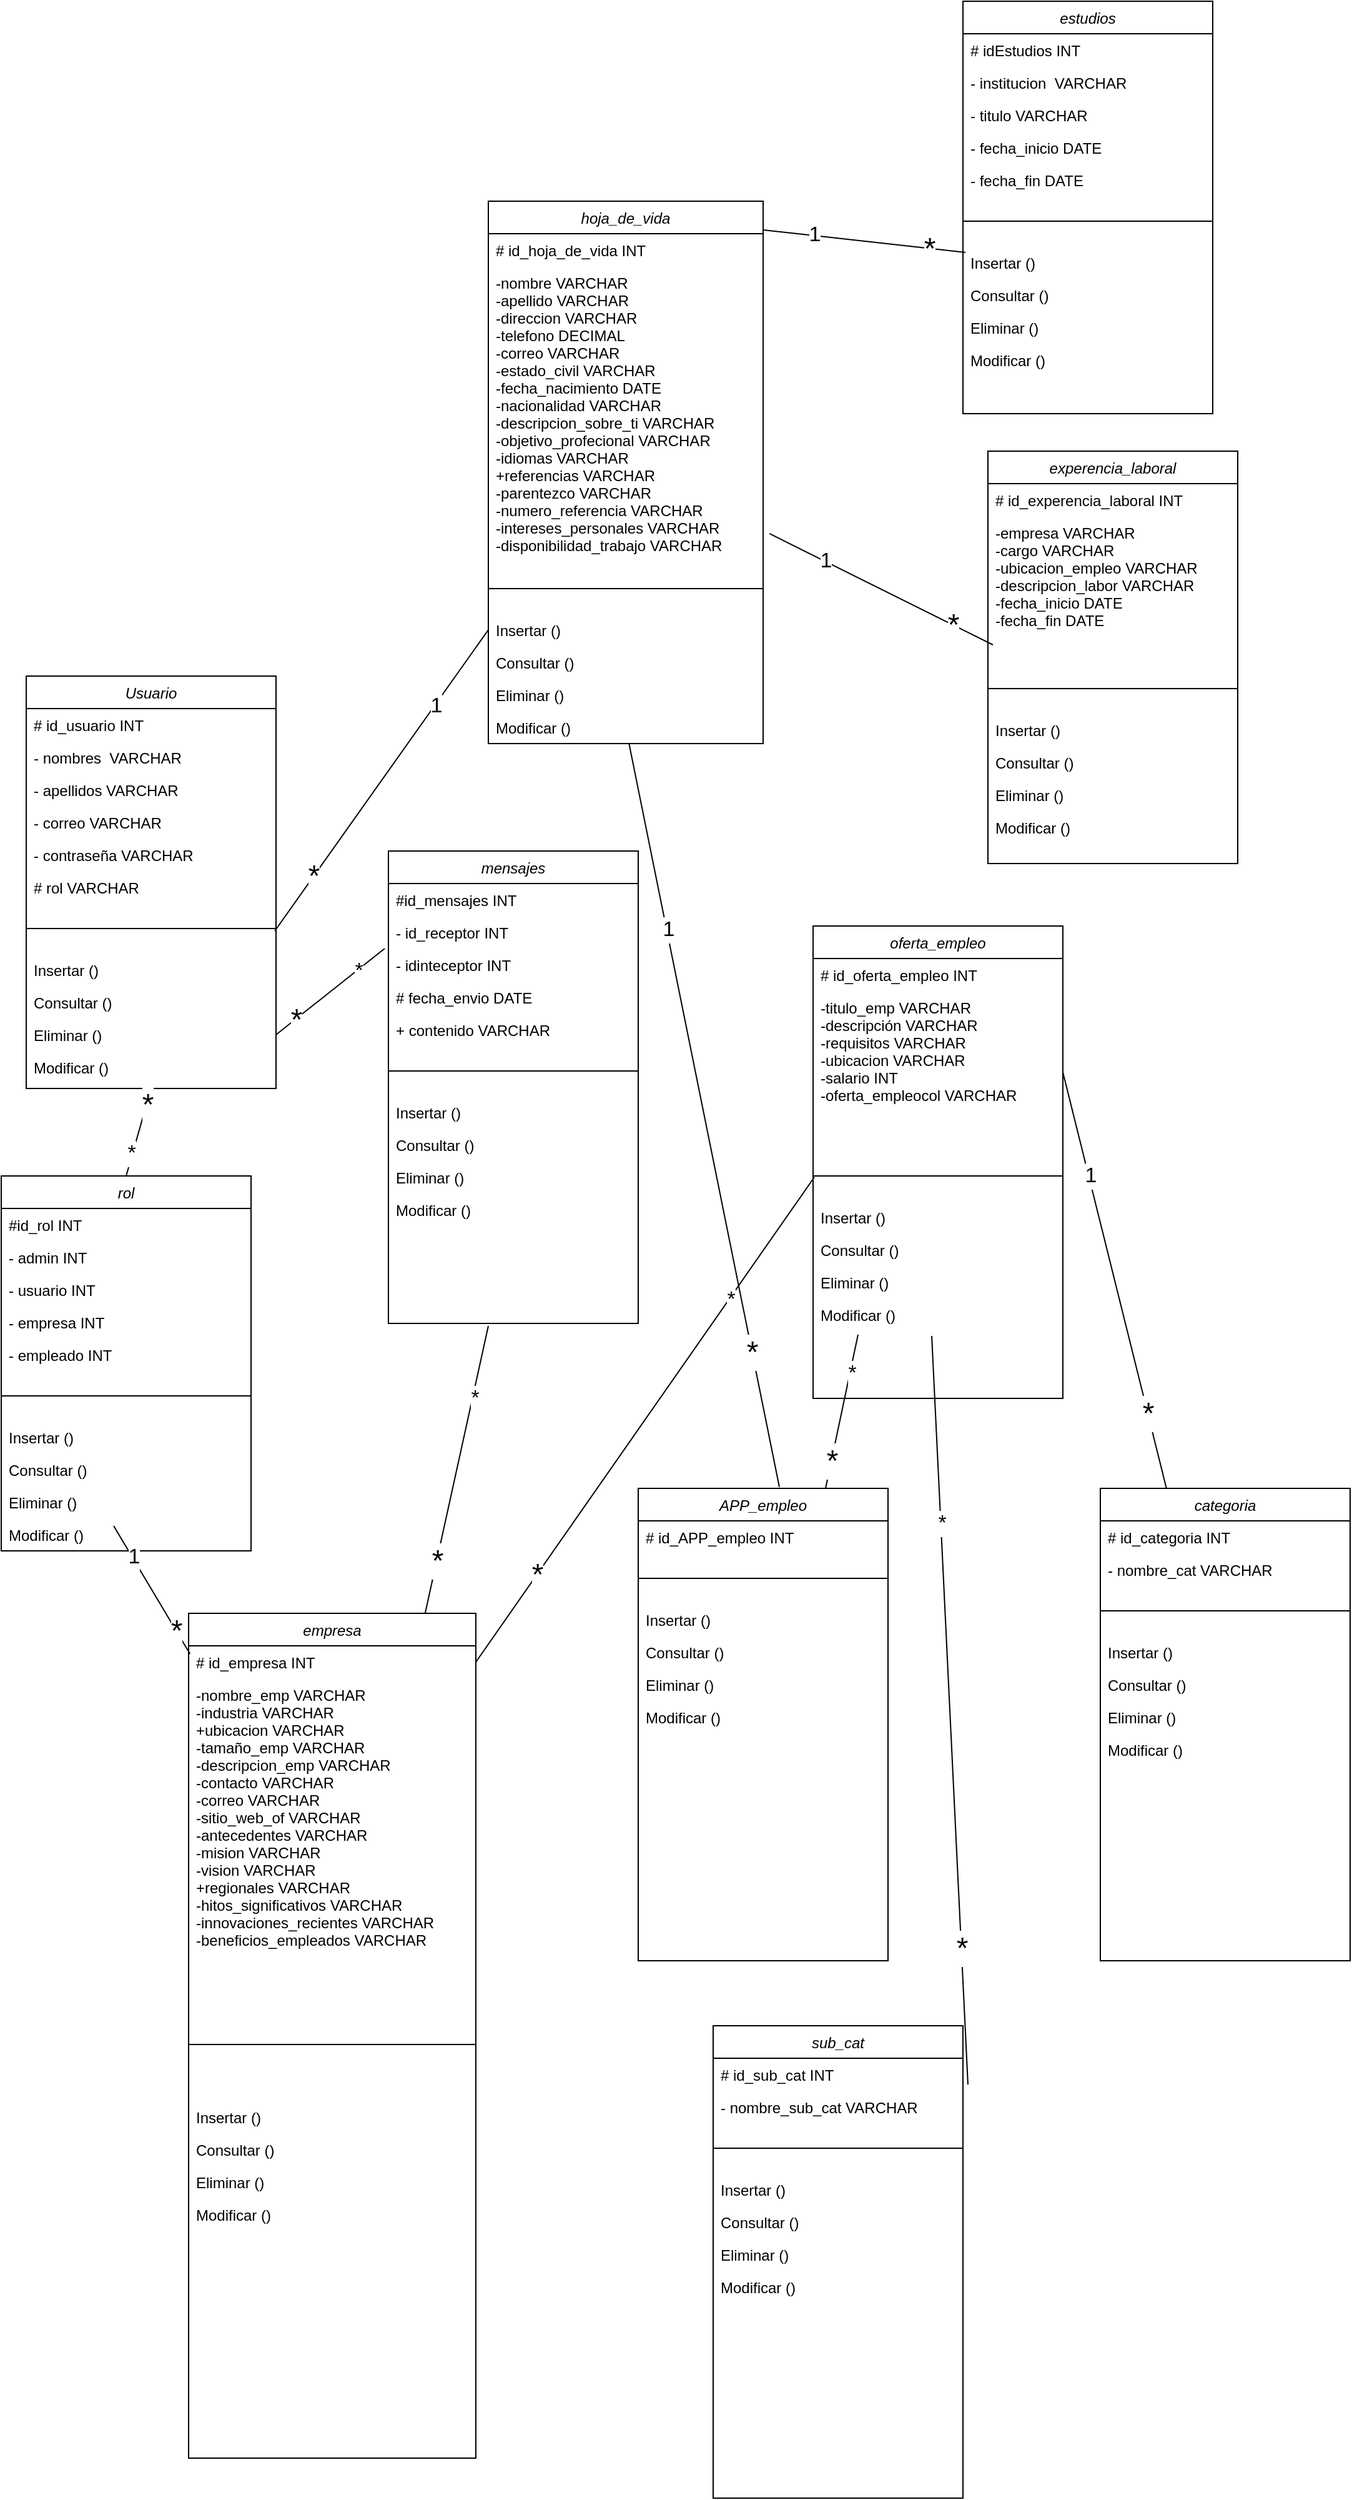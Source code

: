 <mxfile version="24.6.3" type="google">
  <diagram id="C5RBs43oDa-KdzZeNtuy" name="Page-1">
    <mxGraphModel grid="1" page="1" gridSize="10" guides="1" tooltips="1" connect="1" arrows="1" fold="1" pageScale="1" pageWidth="2339" pageHeight="3300" math="0" shadow="0">
      <root>
        <mxCell id="WIyWlLk6GJQsqaUBKTNV-0" />
        <mxCell id="WIyWlLk6GJQsqaUBKTNV-1" parent="WIyWlLk6GJQsqaUBKTNV-0" />
        <mxCell id="K0fqj4hABvy87KqvyBlf-103" value="Usuario" style="swimlane;fontStyle=2;align=center;verticalAlign=top;childLayout=stackLayout;horizontal=1;startSize=26;horizontalStack=0;resizeParent=1;resizeLast=0;collapsible=1;marginBottom=0;rounded=0;shadow=0;strokeWidth=1;" vertex="1" parent="WIyWlLk6GJQsqaUBKTNV-1">
          <mxGeometry x="70" y="20" width="200" height="330" as="geometry">
            <mxRectangle x="230" y="140" width="160" height="26" as="alternateBounds" />
          </mxGeometry>
        </mxCell>
        <mxCell id="K0fqj4hABvy87KqvyBlf-104" value="# id_usuario INT" style="text;align=left;verticalAlign=top;spacingLeft=4;spacingRight=4;overflow=hidden;rotatable=0;points=[[0,0.5],[1,0.5]];portConstraint=eastwest;" vertex="1" parent="K0fqj4hABvy87KqvyBlf-103">
          <mxGeometry y="26" width="200" height="26" as="geometry" />
        </mxCell>
        <mxCell id="K0fqj4hABvy87KqvyBlf-105" value="- nombres  VARCHAR" style="text;align=left;verticalAlign=top;spacingLeft=4;spacingRight=4;overflow=hidden;rotatable=0;points=[[0,0.5],[1,0.5]];portConstraint=eastwest;rounded=0;shadow=0;html=0;" vertex="1" parent="K0fqj4hABvy87KqvyBlf-103">
          <mxGeometry y="52" width="200" height="26" as="geometry" />
        </mxCell>
        <mxCell id="K0fqj4hABvy87KqvyBlf-106" value="- apellidos VARCHAR" style="text;align=left;verticalAlign=top;spacingLeft=4;spacingRight=4;overflow=hidden;rotatable=0;points=[[0,0.5],[1,0.5]];portConstraint=eastwest;rounded=0;shadow=0;html=0;" vertex="1" parent="K0fqj4hABvy87KqvyBlf-103">
          <mxGeometry y="78" width="200" height="26" as="geometry" />
        </mxCell>
        <mxCell id="K0fqj4hABvy87KqvyBlf-107" value="- correo VARCHAR" style="text;align=left;verticalAlign=top;spacingLeft=4;spacingRight=4;overflow=hidden;rotatable=0;points=[[0,0.5],[1,0.5]];portConstraint=eastwest;rounded=0;shadow=0;html=0;" vertex="1" parent="K0fqj4hABvy87KqvyBlf-103">
          <mxGeometry y="104" width="200" height="26" as="geometry" />
        </mxCell>
        <mxCell id="K0fqj4hABvy87KqvyBlf-108" value="- contraseña VARCHAR" style="text;align=left;verticalAlign=top;spacingLeft=4;spacingRight=4;overflow=hidden;rotatable=0;points=[[0,0.5],[1,0.5]];portConstraint=eastwest;rounded=0;shadow=0;html=0;" vertex="1" parent="K0fqj4hABvy87KqvyBlf-103">
          <mxGeometry y="130" width="200" height="26" as="geometry" />
        </mxCell>
        <mxCell id="K0fqj4hABvy87KqvyBlf-109" value="# rol VARCHAR" style="text;align=left;verticalAlign=top;spacingLeft=4;spacingRight=4;overflow=hidden;rotatable=0;points=[[0,0.5],[1,0.5]];portConstraint=eastwest;rounded=0;shadow=0;html=0;" vertex="1" parent="K0fqj4hABvy87KqvyBlf-103">
          <mxGeometry y="156" width="200" height="26" as="geometry" />
        </mxCell>
        <mxCell id="K0fqj4hABvy87KqvyBlf-110" value="" style="line;html=1;strokeWidth=1;align=left;verticalAlign=middle;spacingTop=-1;spacingLeft=3;spacingRight=3;rotatable=0;labelPosition=right;points=[];portConstraint=eastwest;" vertex="1" parent="K0fqj4hABvy87KqvyBlf-103">
          <mxGeometry y="182" width="200" height="40" as="geometry" />
        </mxCell>
        <mxCell id="K0fqj4hABvy87KqvyBlf-111" value="Insertar ()" style="text;align=left;verticalAlign=top;spacingLeft=4;spacingRight=4;overflow=hidden;rotatable=0;points=[[0,0.5],[1,0.5]];portConstraint=eastwest;rounded=0;shadow=0;html=0;" vertex="1" parent="K0fqj4hABvy87KqvyBlf-103">
          <mxGeometry y="222" width="200" height="26" as="geometry" />
        </mxCell>
        <mxCell id="K0fqj4hABvy87KqvyBlf-112" value="Consultar ()" style="text;align=left;verticalAlign=top;spacingLeft=4;spacingRight=4;overflow=hidden;rotatable=0;points=[[0,0.5],[1,0.5]];portConstraint=eastwest;rounded=0;shadow=0;html=0;" vertex="1" parent="K0fqj4hABvy87KqvyBlf-103">
          <mxGeometry y="248" width="200" height="26" as="geometry" />
        </mxCell>
        <mxCell id="K0fqj4hABvy87KqvyBlf-113" value="Eliminar ()" style="text;align=left;verticalAlign=top;spacingLeft=4;spacingRight=4;overflow=hidden;rotatable=0;points=[[0,0.5],[1,0.5]];portConstraint=eastwest;rounded=0;shadow=0;html=0;" vertex="1" parent="K0fqj4hABvy87KqvyBlf-103">
          <mxGeometry y="274" width="200" height="26" as="geometry" />
        </mxCell>
        <mxCell id="K0fqj4hABvy87KqvyBlf-114" value="Modificar ()" style="text;align=left;verticalAlign=top;spacingLeft=4;spacingRight=4;overflow=hidden;rotatable=0;points=[[0,0.5],[1,0.5]];portConstraint=eastwest;rounded=0;shadow=0;html=0;" vertex="1" parent="K0fqj4hABvy87KqvyBlf-103">
          <mxGeometry y="300" width="200" height="26" as="geometry" />
        </mxCell>
        <mxCell id="K0fqj4hABvy87KqvyBlf-115" value="hoja_de_vida" style="swimlane;fontStyle=2;align=center;verticalAlign=top;childLayout=stackLayout;horizontal=1;startSize=26;horizontalStack=0;resizeParent=1;resizeLast=0;collapsible=1;marginBottom=0;rounded=0;shadow=0;strokeWidth=1;" vertex="1" parent="WIyWlLk6GJQsqaUBKTNV-1">
          <mxGeometry x="440" y="-360" width="220" height="434" as="geometry">
            <mxRectangle x="230" y="140" width="160" height="26" as="alternateBounds" />
          </mxGeometry>
        </mxCell>
        <mxCell id="K0fqj4hABvy87KqvyBlf-116" value="# id_hoja_de_vida INT" style="text;align=left;verticalAlign=top;spacingLeft=4;spacingRight=4;overflow=hidden;rotatable=0;points=[[0,0.5],[1,0.5]];portConstraint=eastwest;" vertex="1" parent="K0fqj4hABvy87KqvyBlf-115">
          <mxGeometry y="26" width="220" height="26" as="geometry" />
        </mxCell>
        <mxCell id="K0fqj4hABvy87KqvyBlf-117" value="-nombre VARCHAR&#xa;-apellido VARCHAR&#xa;-direccion VARCHAR&#xa;-telefono DECIMAL&#xa;-correo VARCHAR&#xa;-estado_civil VARCHAR&#xa;-fecha_nacimiento DATE&#xa;-nacionalidad VARCHAR&#xa;-descripcion_sobre_ti VARCHAR&#xa;-objetivo_profecional VARCHAR&#xa;-idiomas VARCHAR&#xa;+referencias VARCHAR&#xa;-parentezco VARCHAR&#xa;-numero_referencia VARCHAR&#xa;-intereses_personales VARCHAR&#xa;-disponibilidad_trabajo VARCHAR" style="text;align=left;verticalAlign=top;spacingLeft=4;spacingRight=4;overflow=hidden;rotatable=0;points=[[0,0.5],[1,0.5]];portConstraint=eastwest;rounded=0;shadow=0;html=0;" vertex="1" parent="K0fqj4hABvy87KqvyBlf-115">
          <mxGeometry y="52" width="220" height="238" as="geometry" />
        </mxCell>
        <mxCell id="K0fqj4hABvy87KqvyBlf-124" value="" style="line;html=1;strokeWidth=1;align=left;verticalAlign=middle;spacingTop=-1;spacingLeft=3;spacingRight=3;rotatable=0;labelPosition=right;points=[];portConstraint=eastwest;" vertex="1" parent="K0fqj4hABvy87KqvyBlf-115">
          <mxGeometry y="290" width="220" height="40" as="geometry" />
        </mxCell>
        <mxCell id="K0fqj4hABvy87KqvyBlf-125" value="Insertar ()" style="text;align=left;verticalAlign=top;spacingLeft=4;spacingRight=4;overflow=hidden;rotatable=0;points=[[0,0.5],[1,0.5]];portConstraint=eastwest;rounded=0;shadow=0;html=0;" vertex="1" parent="K0fqj4hABvy87KqvyBlf-115">
          <mxGeometry y="330" width="220" height="26" as="geometry" />
        </mxCell>
        <mxCell id="K0fqj4hABvy87KqvyBlf-126" value="Consultar ()" style="text;align=left;verticalAlign=top;spacingLeft=4;spacingRight=4;overflow=hidden;rotatable=0;points=[[0,0.5],[1,0.5]];portConstraint=eastwest;rounded=0;shadow=0;html=0;" vertex="1" parent="K0fqj4hABvy87KqvyBlf-115">
          <mxGeometry y="356" width="220" height="26" as="geometry" />
        </mxCell>
        <mxCell id="K0fqj4hABvy87KqvyBlf-127" value="Eliminar ()" style="text;align=left;verticalAlign=top;spacingLeft=4;spacingRight=4;overflow=hidden;rotatable=0;points=[[0,0.5],[1,0.5]];portConstraint=eastwest;rounded=0;shadow=0;html=0;" vertex="1" parent="K0fqj4hABvy87KqvyBlf-115">
          <mxGeometry y="382" width="220" height="26" as="geometry" />
        </mxCell>
        <mxCell id="K0fqj4hABvy87KqvyBlf-128" value="Modificar ()" style="text;align=left;verticalAlign=top;spacingLeft=4;spacingRight=4;overflow=hidden;rotatable=0;points=[[0,0.5],[1,0.5]];portConstraint=eastwest;rounded=0;shadow=0;html=0;" vertex="1" parent="K0fqj4hABvy87KqvyBlf-115">
          <mxGeometry y="408" width="220" height="26" as="geometry" />
        </mxCell>
        <mxCell id="K0fqj4hABvy87KqvyBlf-132" value="mensajes" style="swimlane;fontStyle=2;align=center;verticalAlign=top;childLayout=stackLayout;horizontal=1;startSize=26;horizontalStack=0;resizeParent=1;resizeLast=0;collapsible=1;marginBottom=0;rounded=0;shadow=0;strokeWidth=1;" vertex="1" parent="WIyWlLk6GJQsqaUBKTNV-1">
          <mxGeometry x="360" y="160" width="200" height="378" as="geometry">
            <mxRectangle x="230" y="140" width="160" height="26" as="alternateBounds" />
          </mxGeometry>
        </mxCell>
        <mxCell id="K0fqj4hABvy87KqvyBlf-133" value="#id_mensajes INT" style="text;align=left;verticalAlign=top;spacingLeft=4;spacingRight=4;overflow=hidden;rotatable=0;points=[[0,0.5],[1,0.5]];portConstraint=eastwest;" vertex="1" parent="K0fqj4hABvy87KqvyBlf-132">
          <mxGeometry y="26" width="200" height="26" as="geometry" />
        </mxCell>
        <mxCell id="K0fqj4hABvy87KqvyBlf-134" value="- id_receptor INT" style="text;align=left;verticalAlign=top;spacingLeft=4;spacingRight=4;overflow=hidden;rotatable=0;points=[[0,0.5],[1,0.5]];portConstraint=eastwest;rounded=0;shadow=0;html=0;" vertex="1" parent="K0fqj4hABvy87KqvyBlf-132">
          <mxGeometry y="52" width="200" height="26" as="geometry" />
        </mxCell>
        <mxCell id="K0fqj4hABvy87KqvyBlf-135" value="- idinteceptor INT" style="text;align=left;verticalAlign=top;spacingLeft=4;spacingRight=4;overflow=hidden;rotatable=0;points=[[0,0.5],[1,0.5]];portConstraint=eastwest;rounded=0;shadow=0;html=0;" vertex="1" parent="K0fqj4hABvy87KqvyBlf-132">
          <mxGeometry y="78" width="200" height="26" as="geometry" />
        </mxCell>
        <mxCell id="K0fqj4hABvy87KqvyBlf-136" value="# fecha_envio DATE" style="text;align=left;verticalAlign=top;spacingLeft=4;spacingRight=4;overflow=hidden;rotatable=0;points=[[0,0.5],[1,0.5]];portConstraint=eastwest;rounded=0;shadow=0;html=0;" vertex="1" parent="K0fqj4hABvy87KqvyBlf-132">
          <mxGeometry y="104" width="200" height="26" as="geometry" />
        </mxCell>
        <mxCell id="K0fqj4hABvy87KqvyBlf-137" value="+ contenido VARCHAR" style="text;align=left;verticalAlign=top;spacingLeft=4;spacingRight=4;overflow=hidden;rotatable=0;points=[[0,0.5],[1,0.5]];portConstraint=eastwest;rounded=0;shadow=0;html=0;" vertex="1" parent="K0fqj4hABvy87KqvyBlf-132">
          <mxGeometry y="130" width="200" height="26" as="geometry" />
        </mxCell>
        <mxCell id="K0fqj4hABvy87KqvyBlf-138" value="" style="line;html=1;strokeWidth=1;align=left;verticalAlign=middle;spacingTop=-1;spacingLeft=3;spacingRight=3;rotatable=0;labelPosition=right;points=[];portConstraint=eastwest;" vertex="1" parent="K0fqj4hABvy87KqvyBlf-132">
          <mxGeometry y="156" width="200" height="40" as="geometry" />
        </mxCell>
        <mxCell id="K0fqj4hABvy87KqvyBlf-139" value="Insertar ()" style="text;align=left;verticalAlign=top;spacingLeft=4;spacingRight=4;overflow=hidden;rotatable=0;points=[[0,0.5],[1,0.5]];portConstraint=eastwest;rounded=0;shadow=0;html=0;" vertex="1" parent="K0fqj4hABvy87KqvyBlf-132">
          <mxGeometry y="196" width="200" height="26" as="geometry" />
        </mxCell>
        <mxCell id="K0fqj4hABvy87KqvyBlf-140" value="Consultar ()" style="text;align=left;verticalAlign=top;spacingLeft=4;spacingRight=4;overflow=hidden;rotatable=0;points=[[0,0.5],[1,0.5]];portConstraint=eastwest;rounded=0;shadow=0;html=0;" vertex="1" parent="K0fqj4hABvy87KqvyBlf-132">
          <mxGeometry y="222" width="200" height="26" as="geometry" />
        </mxCell>
        <mxCell id="K0fqj4hABvy87KqvyBlf-141" value="Eliminar ()" style="text;align=left;verticalAlign=top;spacingLeft=4;spacingRight=4;overflow=hidden;rotatable=0;points=[[0,0.5],[1,0.5]];portConstraint=eastwest;rounded=0;shadow=0;html=0;" vertex="1" parent="K0fqj4hABvy87KqvyBlf-132">
          <mxGeometry y="248" width="200" height="26" as="geometry" />
        </mxCell>
        <mxCell id="K0fqj4hABvy87KqvyBlf-142" value="Modificar ()" style="text;align=left;verticalAlign=top;spacingLeft=4;spacingRight=4;overflow=hidden;rotatable=0;points=[[0,0.5],[1,0.5]];portConstraint=eastwest;rounded=0;shadow=0;html=0;" vertex="1" parent="K0fqj4hABvy87KqvyBlf-132">
          <mxGeometry y="274" width="200" height="26" as="geometry" />
        </mxCell>
        <mxCell id="K0fqj4hABvy87KqvyBlf-143" value="" style="endArrow=none;html=1;rounded=0;fontSize=17;entryX=-0.015;entryY=0;entryDx=0;entryDy=0;entryPerimeter=0;exitX=1;exitY=0.5;exitDx=0;exitDy=0;" edge="1" parent="WIyWlLk6GJQsqaUBKTNV-1" source="K0fqj4hABvy87KqvyBlf-113" target="K0fqj4hABvy87KqvyBlf-135">
          <mxGeometry width="50" height="50" relative="1" as="geometry">
            <mxPoint x="250" y="547" as="sourcePoint" />
            <mxPoint x="430" y="510" as="targetPoint" />
          </mxGeometry>
        </mxCell>
        <mxCell id="K0fqj4hABvy87KqvyBlf-144" value="*" style="edgeLabel;html=1;align=center;verticalAlign=middle;resizable=0;points=[];fontSize=24;" connectable="0" vertex="1" parent="K0fqj4hABvy87KqvyBlf-143">
          <mxGeometry x="-0.636" relative="1" as="geometry">
            <mxPoint as="offset" />
          </mxGeometry>
        </mxCell>
        <mxCell id="K0fqj4hABvy87KqvyBlf-145" value="*" style="edgeLabel;html=1;align=center;verticalAlign=middle;resizable=0;points=[];fontSize=17;" connectable="0" vertex="1" parent="K0fqj4hABvy87KqvyBlf-143">
          <mxGeometry x="0.5" y="-1" relative="1" as="geometry">
            <mxPoint as="offset" />
          </mxGeometry>
        </mxCell>
        <mxCell id="K0fqj4hABvy87KqvyBlf-146" value="rol" style="swimlane;fontStyle=2;align=center;verticalAlign=top;childLayout=stackLayout;horizontal=1;startSize=26;horizontalStack=0;resizeParent=1;resizeLast=0;collapsible=1;marginBottom=0;rounded=0;shadow=0;strokeWidth=1;" vertex="1" parent="WIyWlLk6GJQsqaUBKTNV-1">
          <mxGeometry x="50" y="420" width="200" height="300" as="geometry">
            <mxRectangle x="230" y="140" width="160" height="26" as="alternateBounds" />
          </mxGeometry>
        </mxCell>
        <mxCell id="K0fqj4hABvy87KqvyBlf-147" value="#id_rol INT" style="text;align=left;verticalAlign=top;spacingLeft=4;spacingRight=4;overflow=hidden;rotatable=0;points=[[0,0.5],[1,0.5]];portConstraint=eastwest;" vertex="1" parent="K0fqj4hABvy87KqvyBlf-146">
          <mxGeometry y="26" width="200" height="26" as="geometry" />
        </mxCell>
        <mxCell id="K0fqj4hABvy87KqvyBlf-148" value="- admin INT" style="text;align=left;verticalAlign=top;spacingLeft=4;spacingRight=4;overflow=hidden;rotatable=0;points=[[0,0.5],[1,0.5]];portConstraint=eastwest;rounded=0;shadow=0;html=0;" vertex="1" parent="K0fqj4hABvy87KqvyBlf-146">
          <mxGeometry y="52" width="200" height="26" as="geometry" />
        </mxCell>
        <mxCell id="K0fqj4hABvy87KqvyBlf-149" value="- usuario INT" style="text;align=left;verticalAlign=top;spacingLeft=4;spacingRight=4;overflow=hidden;rotatable=0;points=[[0,0.5],[1,0.5]];portConstraint=eastwest;rounded=0;shadow=0;html=0;" vertex="1" parent="K0fqj4hABvy87KqvyBlf-146">
          <mxGeometry y="78" width="200" height="26" as="geometry" />
        </mxCell>
        <mxCell id="K0fqj4hABvy87KqvyBlf-150" value="- empresa INT" style="text;align=left;verticalAlign=top;spacingLeft=4;spacingRight=4;overflow=hidden;rotatable=0;points=[[0,0.5],[1,0.5]];portConstraint=eastwest;rounded=0;shadow=0;html=0;" vertex="1" parent="K0fqj4hABvy87KqvyBlf-146">
          <mxGeometry y="104" width="200" height="26" as="geometry" />
        </mxCell>
        <mxCell id="OOwooo5R6cjbEnq8NKOL-0" value="- empleado INT" style="text;align=left;verticalAlign=top;spacingLeft=4;spacingRight=4;overflow=hidden;rotatable=0;points=[[0,0.5],[1,0.5]];portConstraint=eastwest;rounded=0;shadow=0;html=0;" vertex="1" parent="K0fqj4hABvy87KqvyBlf-146">
          <mxGeometry y="130" width="200" height="26" as="geometry" />
        </mxCell>
        <mxCell id="K0fqj4hABvy87KqvyBlf-151" value="" style="line;html=1;strokeWidth=1;align=left;verticalAlign=middle;spacingTop=-1;spacingLeft=3;spacingRight=3;rotatable=0;labelPosition=right;points=[];portConstraint=eastwest;" vertex="1" parent="K0fqj4hABvy87KqvyBlf-146">
          <mxGeometry y="156" width="200" height="40" as="geometry" />
        </mxCell>
        <mxCell id="K0fqj4hABvy87KqvyBlf-152" value="Insertar ()" style="text;align=left;verticalAlign=top;spacingLeft=4;spacingRight=4;overflow=hidden;rotatable=0;points=[[0,0.5],[1,0.5]];portConstraint=eastwest;rounded=0;shadow=0;html=0;" vertex="1" parent="K0fqj4hABvy87KqvyBlf-146">
          <mxGeometry y="196" width="200" height="26" as="geometry" />
        </mxCell>
        <mxCell id="K0fqj4hABvy87KqvyBlf-153" value="Consultar ()" style="text;align=left;verticalAlign=top;spacingLeft=4;spacingRight=4;overflow=hidden;rotatable=0;points=[[0,0.5],[1,0.5]];portConstraint=eastwest;rounded=0;shadow=0;html=0;" vertex="1" parent="K0fqj4hABvy87KqvyBlf-146">
          <mxGeometry y="222" width="200" height="26" as="geometry" />
        </mxCell>
        <mxCell id="K0fqj4hABvy87KqvyBlf-154" value="Eliminar ()" style="text;align=left;verticalAlign=top;spacingLeft=4;spacingRight=4;overflow=hidden;rotatable=0;points=[[0,0.5],[1,0.5]];portConstraint=eastwest;rounded=0;shadow=0;html=0;" vertex="1" parent="K0fqj4hABvy87KqvyBlf-146">
          <mxGeometry y="248" width="200" height="26" as="geometry" />
        </mxCell>
        <mxCell id="K0fqj4hABvy87KqvyBlf-155" value="Modificar ()" style="text;align=left;verticalAlign=top;spacingLeft=4;spacingRight=4;overflow=hidden;rotatable=0;points=[[0,0.5],[1,0.5]];portConstraint=eastwest;rounded=0;shadow=0;html=0;" vertex="1" parent="K0fqj4hABvy87KqvyBlf-146">
          <mxGeometry y="274" width="200" height="26" as="geometry" />
        </mxCell>
        <mxCell id="K0fqj4hABvy87KqvyBlf-156" value="" style="endArrow=none;html=1;rounded=0;fontSize=17;entryX=0;entryY=0.5;entryDx=0;entryDy=0;exitX=0.995;exitY=0.55;exitDx=0;exitDy=0;exitPerimeter=0;" edge="1" parent="WIyWlLk6GJQsqaUBKTNV-1" source="K0fqj4hABvy87KqvyBlf-110" target="K0fqj4hABvy87KqvyBlf-125">
          <mxGeometry width="50" height="50" relative="1" as="geometry">
            <mxPoint x="280" y="223" as="sourcePoint" />
            <mxPoint x="430" y="-10.004" as="targetPoint" />
          </mxGeometry>
        </mxCell>
        <mxCell id="K0fqj4hABvy87KqvyBlf-157" value="*" style="edgeLabel;html=1;align=center;verticalAlign=middle;resizable=0;points=[];fontSize=24;" connectable="0" vertex="1" parent="K0fqj4hABvy87KqvyBlf-156">
          <mxGeometry x="-0.636" relative="1" as="geometry">
            <mxPoint as="offset" />
          </mxGeometry>
        </mxCell>
        <mxCell id="K0fqj4hABvy87KqvyBlf-158" value="1" style="edgeLabel;html=1;align=center;verticalAlign=middle;resizable=0;points=[];fontSize=17;" connectable="0" vertex="1" parent="K0fqj4hABvy87KqvyBlf-156">
          <mxGeometry x="0.5" y="-1" relative="1" as="geometry">
            <mxPoint as="offset" />
          </mxGeometry>
        </mxCell>
        <mxCell id="K0fqj4hABvy87KqvyBlf-159" value="empresa" style="swimlane;fontStyle=2;align=center;verticalAlign=top;childLayout=stackLayout;horizontal=1;startSize=26;horizontalStack=0;resizeParent=1;resizeLast=0;collapsible=1;marginBottom=0;rounded=0;shadow=0;strokeWidth=1;" vertex="1" parent="WIyWlLk6GJQsqaUBKTNV-1">
          <mxGeometry x="200" y="770" width="230" height="676" as="geometry">
            <mxRectangle x="230" y="140" width="160" height="26" as="alternateBounds" />
          </mxGeometry>
        </mxCell>
        <mxCell id="K0fqj4hABvy87KqvyBlf-160" value="# id_empresa INT" style="text;align=left;verticalAlign=top;spacingLeft=4;spacingRight=4;overflow=hidden;rotatable=0;points=[[0,0.5],[1,0.5]];portConstraint=eastwest;" vertex="1" parent="K0fqj4hABvy87KqvyBlf-159">
          <mxGeometry y="26" width="230" height="26" as="geometry" />
        </mxCell>
        <mxCell id="K0fqj4hABvy87KqvyBlf-161" value="-nombre_emp VARCHAR&#xa;-industria VARCHAR&#xa;+ubicacion VARCHAR&#xa;-tamaño_emp VARCHAR&#xa;-descripcion_emp VARCHAR&#xa;-contacto VARCHAR&#xa;-correo VARCHAR&#xa;-sitio_web_of VARCHAR&#xa;-antecedentes VARCHAR&#xa;-mision VARCHAR&#xa;-vision VARCHAR&#xa;+regionales VARCHAR&#xa;-hitos_significativos VARCHAR&#xa;-innovaciones_recientes VARCHAR&#xa;-beneficios_empleados VARCHAR" style="text;align=left;verticalAlign=top;spacingLeft=4;spacingRight=4;overflow=hidden;rotatable=0;points=[[0,0.5],[1,0.5]];portConstraint=eastwest;rounded=0;shadow=0;html=0;" vertex="1" parent="K0fqj4hABvy87KqvyBlf-159">
          <mxGeometry y="52" width="230" height="248" as="geometry" />
        </mxCell>
        <mxCell id="K0fqj4hABvy87KqvyBlf-168" value="" style="line;html=1;strokeWidth=1;align=left;verticalAlign=middle;spacingTop=-1;spacingLeft=3;spacingRight=3;rotatable=0;labelPosition=right;points=[];portConstraint=eastwest;" vertex="1" parent="K0fqj4hABvy87KqvyBlf-159">
          <mxGeometry y="300" width="230" height="90" as="geometry" />
        </mxCell>
        <mxCell id="K0fqj4hABvy87KqvyBlf-169" value="Insertar ()" style="text;align=left;verticalAlign=top;spacingLeft=4;spacingRight=4;overflow=hidden;rotatable=0;points=[[0,0.5],[1,0.5]];portConstraint=eastwest;rounded=0;shadow=0;html=0;" vertex="1" parent="K0fqj4hABvy87KqvyBlf-159">
          <mxGeometry y="390" width="230" height="26" as="geometry" />
        </mxCell>
        <mxCell id="K0fqj4hABvy87KqvyBlf-170" value="Consultar ()" style="text;align=left;verticalAlign=top;spacingLeft=4;spacingRight=4;overflow=hidden;rotatable=0;points=[[0,0.5],[1,0.5]];portConstraint=eastwest;rounded=0;shadow=0;html=0;" vertex="1" parent="K0fqj4hABvy87KqvyBlf-159">
          <mxGeometry y="416" width="230" height="26" as="geometry" />
        </mxCell>
        <mxCell id="K0fqj4hABvy87KqvyBlf-171" value="Eliminar ()" style="text;align=left;verticalAlign=top;spacingLeft=4;spacingRight=4;overflow=hidden;rotatable=0;points=[[0,0.5],[1,0.5]];portConstraint=eastwest;rounded=0;shadow=0;html=0;" vertex="1" parent="K0fqj4hABvy87KqvyBlf-159">
          <mxGeometry y="442" width="230" height="26" as="geometry" />
        </mxCell>
        <mxCell id="K0fqj4hABvy87KqvyBlf-172" value="Modificar ()" style="text;align=left;verticalAlign=top;spacingLeft=4;spacingRight=4;overflow=hidden;rotatable=0;points=[[0,0.5],[1,0.5]];portConstraint=eastwest;rounded=0;shadow=0;html=0;" vertex="1" parent="K0fqj4hABvy87KqvyBlf-159">
          <mxGeometry y="468" width="230" height="26" as="geometry" />
        </mxCell>
        <mxCell id="K0fqj4hABvy87KqvyBlf-173" value="" style="endArrow=none;html=1;rounded=0;fontSize=17;exitX=0.005;exitY=0.048;exitDx=0;exitDy=0;exitPerimeter=0;" edge="1" parent="WIyWlLk6GJQsqaUBKTNV-1" source="K0fqj4hABvy87KqvyBlf-159">
          <mxGeometry width="50" height="50" relative="1" as="geometry">
            <mxPoint x="180" y="360" as="sourcePoint" />
            <mxPoint x="140" y="700" as="targetPoint" />
          </mxGeometry>
        </mxCell>
        <mxCell id="K0fqj4hABvy87KqvyBlf-174" value="*" style="edgeLabel;html=1;align=center;verticalAlign=middle;resizable=0;points=[];fontSize=24;" connectable="0" vertex="1" parent="K0fqj4hABvy87KqvyBlf-173">
          <mxGeometry x="-0.636" relative="1" as="geometry">
            <mxPoint as="offset" />
          </mxGeometry>
        </mxCell>
        <mxCell id="K0fqj4hABvy87KqvyBlf-175" value="1" style="edgeLabel;html=1;align=center;verticalAlign=middle;resizable=0;points=[];fontSize=17;" connectable="0" vertex="1" parent="K0fqj4hABvy87KqvyBlf-173">
          <mxGeometry x="0.5" y="-1" relative="1" as="geometry">
            <mxPoint as="offset" />
          </mxGeometry>
        </mxCell>
        <mxCell id="K0fqj4hABvy87KqvyBlf-176" value="" style="endArrow=none;html=1;rounded=0;fontSize=17;" edge="1" parent="WIyWlLk6GJQsqaUBKTNV-1" source="K0fqj4hABvy87KqvyBlf-159">
          <mxGeometry width="50" height="50" relative="1" as="geometry">
            <mxPoint x="280" y="317" as="sourcePoint" />
            <mxPoint x="440" y="540" as="targetPoint" />
          </mxGeometry>
        </mxCell>
        <mxCell id="K0fqj4hABvy87KqvyBlf-177" value="*" style="edgeLabel;html=1;align=center;verticalAlign=middle;resizable=0;points=[];fontSize=24;" connectable="0" vertex="1" parent="K0fqj4hABvy87KqvyBlf-176">
          <mxGeometry x="-0.636" relative="1" as="geometry">
            <mxPoint as="offset" />
          </mxGeometry>
        </mxCell>
        <mxCell id="K0fqj4hABvy87KqvyBlf-178" value="*" style="edgeLabel;html=1;align=center;verticalAlign=middle;resizable=0;points=[];fontSize=17;" connectable="0" vertex="1" parent="K0fqj4hABvy87KqvyBlf-176">
          <mxGeometry x="0.5" y="-1" relative="1" as="geometry">
            <mxPoint as="offset" />
          </mxGeometry>
        </mxCell>
        <mxCell id="K0fqj4hABvy87KqvyBlf-179" value="oferta_empleo" style="swimlane;fontStyle=2;align=center;verticalAlign=top;childLayout=stackLayout;horizontal=1;startSize=26;horizontalStack=0;resizeParent=1;resizeLast=0;collapsible=1;marginBottom=0;rounded=0;shadow=0;strokeWidth=1;" vertex="1" parent="WIyWlLk6GJQsqaUBKTNV-1">
          <mxGeometry x="700" y="220" width="200" height="378" as="geometry">
            <mxRectangle x="230" y="140" width="160" height="26" as="alternateBounds" />
          </mxGeometry>
        </mxCell>
        <mxCell id="K0fqj4hABvy87KqvyBlf-180" value="# id_oferta_empleo INT" style="text;align=left;verticalAlign=top;spacingLeft=4;spacingRight=4;overflow=hidden;rotatable=0;points=[[0,0.5],[1,0.5]];portConstraint=eastwest;" vertex="1" parent="K0fqj4hABvy87KqvyBlf-179">
          <mxGeometry y="26" width="200" height="26" as="geometry" />
        </mxCell>
        <mxCell id="K0fqj4hABvy87KqvyBlf-181" value="-titulo_emp VARCHAR&#xa;-descripción VARCHAR&#xa;-requisitos VARCHAR&#xa;-ubicacion VARCHAR&#xa;-salario INT&#xa;-oferta_empleocol VARCHAR" style="text;align=left;verticalAlign=top;spacingLeft=4;spacingRight=4;overflow=hidden;rotatable=0;points=[[0,0.5],[1,0.5]];portConstraint=eastwest;rounded=0;shadow=0;html=0;" vertex="1" parent="K0fqj4hABvy87KqvyBlf-179">
          <mxGeometry y="52" width="200" height="128" as="geometry" />
        </mxCell>
        <mxCell id="K0fqj4hABvy87KqvyBlf-188" value="" style="line;html=1;strokeWidth=1;align=left;verticalAlign=middle;spacingTop=-1;spacingLeft=3;spacingRight=3;rotatable=0;labelPosition=right;points=[];portConstraint=eastwest;" vertex="1" parent="K0fqj4hABvy87KqvyBlf-179">
          <mxGeometry y="180" width="200" height="40" as="geometry" />
        </mxCell>
        <mxCell id="K0fqj4hABvy87KqvyBlf-189" value="Insertar ()" style="text;align=left;verticalAlign=top;spacingLeft=4;spacingRight=4;overflow=hidden;rotatable=0;points=[[0,0.5],[1,0.5]];portConstraint=eastwest;rounded=0;shadow=0;html=0;" vertex="1" parent="K0fqj4hABvy87KqvyBlf-179">
          <mxGeometry y="220" width="200" height="26" as="geometry" />
        </mxCell>
        <mxCell id="K0fqj4hABvy87KqvyBlf-190" value="Consultar ()" style="text;align=left;verticalAlign=top;spacingLeft=4;spacingRight=4;overflow=hidden;rotatable=0;points=[[0,0.5],[1,0.5]];portConstraint=eastwest;rounded=0;shadow=0;html=0;" vertex="1" parent="K0fqj4hABvy87KqvyBlf-179">
          <mxGeometry y="246" width="200" height="26" as="geometry" />
        </mxCell>
        <mxCell id="K0fqj4hABvy87KqvyBlf-191" value="Eliminar ()" style="text;align=left;verticalAlign=top;spacingLeft=4;spacingRight=4;overflow=hidden;rotatable=0;points=[[0,0.5],[1,0.5]];portConstraint=eastwest;rounded=0;shadow=0;html=0;" vertex="1" parent="K0fqj4hABvy87KqvyBlf-179">
          <mxGeometry y="272" width="200" height="26" as="geometry" />
        </mxCell>
        <mxCell id="K0fqj4hABvy87KqvyBlf-192" value="Modificar ()" style="text;align=left;verticalAlign=top;spacingLeft=4;spacingRight=4;overflow=hidden;rotatable=0;points=[[0,0.5],[1,0.5]];portConstraint=eastwest;rounded=0;shadow=0;html=0;" vertex="1" parent="K0fqj4hABvy87KqvyBlf-179">
          <mxGeometry y="298" width="200" height="26" as="geometry" />
        </mxCell>
        <mxCell id="K0fqj4hABvy87KqvyBlf-193" value="" style="endArrow=none;html=1;rounded=0;fontSize=17;entryX=0.005;entryY=0.525;entryDx=0;entryDy=0;entryPerimeter=0;exitX=1;exitY=0.5;exitDx=0;exitDy=0;" edge="1" parent="WIyWlLk6GJQsqaUBKTNV-1" source="K0fqj4hABvy87KqvyBlf-160" target="K0fqj4hABvy87KqvyBlf-188">
          <mxGeometry width="50" height="50" relative="1" as="geometry">
            <mxPoint x="280" y="317" as="sourcePoint" />
            <mxPoint x="407" y="258" as="targetPoint" />
          </mxGeometry>
        </mxCell>
        <mxCell id="K0fqj4hABvy87KqvyBlf-194" value="*" style="edgeLabel;html=1;align=center;verticalAlign=middle;resizable=0;points=[];fontSize=24;" connectable="0" vertex="1" parent="K0fqj4hABvy87KqvyBlf-193">
          <mxGeometry x="-0.636" relative="1" as="geometry">
            <mxPoint as="offset" />
          </mxGeometry>
        </mxCell>
        <mxCell id="K0fqj4hABvy87KqvyBlf-195" value="*" style="edgeLabel;html=1;align=center;verticalAlign=middle;resizable=0;points=[];fontSize=17;" connectable="0" vertex="1" parent="K0fqj4hABvy87KqvyBlf-193">
          <mxGeometry x="0.5" y="-1" relative="1" as="geometry">
            <mxPoint as="offset" />
          </mxGeometry>
        </mxCell>
        <mxCell id="K0fqj4hABvy87KqvyBlf-196" value="APP_empleo&#xa;" style="swimlane;fontStyle=2;align=center;verticalAlign=top;childLayout=stackLayout;horizontal=1;startSize=26;horizontalStack=0;resizeParent=1;resizeLast=0;collapsible=1;marginBottom=0;rounded=0;shadow=0;strokeWidth=1;" vertex="1" parent="WIyWlLk6GJQsqaUBKTNV-1">
          <mxGeometry x="560" y="670" width="200" height="378" as="geometry">
            <mxRectangle x="230" y="140" width="160" height="26" as="alternateBounds" />
          </mxGeometry>
        </mxCell>
        <mxCell id="K0fqj4hABvy87KqvyBlf-197" value="# id_APP_empleo INT" style="text;align=left;verticalAlign=top;spacingLeft=4;spacingRight=4;overflow=hidden;rotatable=0;points=[[0,0.5],[1,0.5]];portConstraint=eastwest;" vertex="1" parent="K0fqj4hABvy87KqvyBlf-196">
          <mxGeometry y="26" width="200" height="26" as="geometry" />
        </mxCell>
        <mxCell id="K0fqj4hABvy87KqvyBlf-198" value="" style="line;html=1;strokeWidth=1;align=left;verticalAlign=middle;spacingTop=-1;spacingLeft=3;spacingRight=3;rotatable=0;labelPosition=right;points=[];portConstraint=eastwest;" vertex="1" parent="K0fqj4hABvy87KqvyBlf-196">
          <mxGeometry y="52" width="200" height="40" as="geometry" />
        </mxCell>
        <mxCell id="K0fqj4hABvy87KqvyBlf-199" value="Insertar ()" style="text;align=left;verticalAlign=top;spacingLeft=4;spacingRight=4;overflow=hidden;rotatable=0;points=[[0,0.5],[1,0.5]];portConstraint=eastwest;rounded=0;shadow=0;html=0;" vertex="1" parent="K0fqj4hABvy87KqvyBlf-196">
          <mxGeometry y="92" width="200" height="26" as="geometry" />
        </mxCell>
        <mxCell id="K0fqj4hABvy87KqvyBlf-200" value="Consultar ()" style="text;align=left;verticalAlign=top;spacingLeft=4;spacingRight=4;overflow=hidden;rotatable=0;points=[[0,0.5],[1,0.5]];portConstraint=eastwest;rounded=0;shadow=0;html=0;" vertex="1" parent="K0fqj4hABvy87KqvyBlf-196">
          <mxGeometry y="118" width="200" height="26" as="geometry" />
        </mxCell>
        <mxCell id="K0fqj4hABvy87KqvyBlf-201" value="Eliminar ()" style="text;align=left;verticalAlign=top;spacingLeft=4;spacingRight=4;overflow=hidden;rotatable=0;points=[[0,0.5],[1,0.5]];portConstraint=eastwest;rounded=0;shadow=0;html=0;" vertex="1" parent="K0fqj4hABvy87KqvyBlf-196">
          <mxGeometry y="144" width="200" height="26" as="geometry" />
        </mxCell>
        <mxCell id="K0fqj4hABvy87KqvyBlf-202" value="Modificar ()" style="text;align=left;verticalAlign=top;spacingLeft=4;spacingRight=4;overflow=hidden;rotatable=0;points=[[0,0.5],[1,0.5]];portConstraint=eastwest;rounded=0;shadow=0;html=0;" vertex="1" parent="K0fqj4hABvy87KqvyBlf-196">
          <mxGeometry y="170" width="200" height="26" as="geometry" />
        </mxCell>
        <mxCell id="K0fqj4hABvy87KqvyBlf-206" value="categoria" style="swimlane;fontStyle=2;align=center;verticalAlign=top;childLayout=stackLayout;horizontal=1;startSize=26;horizontalStack=0;resizeParent=1;resizeLast=0;collapsible=1;marginBottom=0;rounded=0;shadow=0;strokeWidth=1;" vertex="1" parent="WIyWlLk6GJQsqaUBKTNV-1">
          <mxGeometry x="930" y="670" width="200" height="378" as="geometry">
            <mxRectangle x="230" y="140" width="160" height="26" as="alternateBounds" />
          </mxGeometry>
        </mxCell>
        <mxCell id="K0fqj4hABvy87KqvyBlf-207" value="# id_categoria INT" style="text;align=left;verticalAlign=top;spacingLeft=4;spacingRight=4;overflow=hidden;rotatable=0;points=[[0,0.5],[1,0.5]];portConstraint=eastwest;" vertex="1" parent="K0fqj4hABvy87KqvyBlf-206">
          <mxGeometry y="26" width="200" height="26" as="geometry" />
        </mxCell>
        <mxCell id="K0fqj4hABvy87KqvyBlf-213" value="- nombre_cat VARCHAR " style="text;align=left;verticalAlign=top;spacingLeft=4;spacingRight=4;overflow=hidden;rotatable=0;points=[[0,0.5],[1,0.5]];portConstraint=eastwest;" vertex="1" parent="K0fqj4hABvy87KqvyBlf-206">
          <mxGeometry y="52" width="200" height="26" as="geometry" />
        </mxCell>
        <mxCell id="K0fqj4hABvy87KqvyBlf-208" value="" style="line;html=1;strokeWidth=1;align=left;verticalAlign=middle;spacingTop=-1;spacingLeft=3;spacingRight=3;rotatable=0;labelPosition=right;points=[];portConstraint=eastwest;" vertex="1" parent="K0fqj4hABvy87KqvyBlf-206">
          <mxGeometry y="78" width="200" height="40" as="geometry" />
        </mxCell>
        <mxCell id="K0fqj4hABvy87KqvyBlf-209" value="Insertar ()" style="text;align=left;verticalAlign=top;spacingLeft=4;spacingRight=4;overflow=hidden;rotatable=0;points=[[0,0.5],[1,0.5]];portConstraint=eastwest;rounded=0;shadow=0;html=0;" vertex="1" parent="K0fqj4hABvy87KqvyBlf-206">
          <mxGeometry y="118" width="200" height="26" as="geometry" />
        </mxCell>
        <mxCell id="K0fqj4hABvy87KqvyBlf-210" value="Consultar ()" style="text;align=left;verticalAlign=top;spacingLeft=4;spacingRight=4;overflow=hidden;rotatable=0;points=[[0,0.5],[1,0.5]];portConstraint=eastwest;rounded=0;shadow=0;html=0;" vertex="1" parent="K0fqj4hABvy87KqvyBlf-206">
          <mxGeometry y="144" width="200" height="26" as="geometry" />
        </mxCell>
        <mxCell id="K0fqj4hABvy87KqvyBlf-211" value="Eliminar ()" style="text;align=left;verticalAlign=top;spacingLeft=4;spacingRight=4;overflow=hidden;rotatable=0;points=[[0,0.5],[1,0.5]];portConstraint=eastwest;rounded=0;shadow=0;html=0;" vertex="1" parent="K0fqj4hABvy87KqvyBlf-206">
          <mxGeometry y="170" width="200" height="26" as="geometry" />
        </mxCell>
        <mxCell id="K0fqj4hABvy87KqvyBlf-212" value="Modificar ()" style="text;align=left;verticalAlign=top;spacingLeft=4;spacingRight=4;overflow=hidden;rotatable=0;points=[[0,0.5],[1,0.5]];portConstraint=eastwest;rounded=0;shadow=0;html=0;" vertex="1" parent="K0fqj4hABvy87KqvyBlf-206">
          <mxGeometry y="196" width="200" height="26" as="geometry" />
        </mxCell>
        <mxCell id="K0fqj4hABvy87KqvyBlf-217" value="sub_cat" style="swimlane;fontStyle=2;align=center;verticalAlign=top;childLayout=stackLayout;horizontal=1;startSize=26;horizontalStack=0;resizeParent=1;resizeLast=0;collapsible=1;marginBottom=0;rounded=0;shadow=0;strokeWidth=1;" vertex="1" parent="WIyWlLk6GJQsqaUBKTNV-1">
          <mxGeometry x="620" y="1100" width="200" height="378" as="geometry">
            <mxRectangle x="230" y="140" width="160" height="26" as="alternateBounds" />
          </mxGeometry>
        </mxCell>
        <mxCell id="K0fqj4hABvy87KqvyBlf-218" value="# id_sub_cat INT" style="text;align=left;verticalAlign=top;spacingLeft=4;spacingRight=4;overflow=hidden;rotatable=0;points=[[0,0.5],[1,0.5]];portConstraint=eastwest;" vertex="1" parent="K0fqj4hABvy87KqvyBlf-217">
          <mxGeometry y="26" width="200" height="26" as="geometry" />
        </mxCell>
        <mxCell id="K0fqj4hABvy87KqvyBlf-224" value="- nombre_sub_cat VARCHAR " style="text;align=left;verticalAlign=top;spacingLeft=4;spacingRight=4;overflow=hidden;rotatable=0;points=[[0,0.5],[1,0.5]];portConstraint=eastwest;" vertex="1" parent="K0fqj4hABvy87KqvyBlf-217">
          <mxGeometry y="52" width="200" height="26" as="geometry" />
        </mxCell>
        <mxCell id="K0fqj4hABvy87KqvyBlf-219" value="" style="line;html=1;strokeWidth=1;align=left;verticalAlign=middle;spacingTop=-1;spacingLeft=3;spacingRight=3;rotatable=0;labelPosition=right;points=[];portConstraint=eastwest;" vertex="1" parent="K0fqj4hABvy87KqvyBlf-217">
          <mxGeometry y="78" width="200" height="40" as="geometry" />
        </mxCell>
        <mxCell id="K0fqj4hABvy87KqvyBlf-220" value="Insertar ()" style="text;align=left;verticalAlign=top;spacingLeft=4;spacingRight=4;overflow=hidden;rotatable=0;points=[[0,0.5],[1,0.5]];portConstraint=eastwest;rounded=0;shadow=0;html=0;" vertex="1" parent="K0fqj4hABvy87KqvyBlf-217">
          <mxGeometry y="118" width="200" height="26" as="geometry" />
        </mxCell>
        <mxCell id="K0fqj4hABvy87KqvyBlf-221" value="Consultar ()" style="text;align=left;verticalAlign=top;spacingLeft=4;spacingRight=4;overflow=hidden;rotatable=0;points=[[0,0.5],[1,0.5]];portConstraint=eastwest;rounded=0;shadow=0;html=0;" vertex="1" parent="K0fqj4hABvy87KqvyBlf-217">
          <mxGeometry y="144" width="200" height="26" as="geometry" />
        </mxCell>
        <mxCell id="K0fqj4hABvy87KqvyBlf-222" value="Eliminar ()" style="text;align=left;verticalAlign=top;spacingLeft=4;spacingRight=4;overflow=hidden;rotatable=0;points=[[0,0.5],[1,0.5]];portConstraint=eastwest;rounded=0;shadow=0;html=0;" vertex="1" parent="K0fqj4hABvy87KqvyBlf-217">
          <mxGeometry y="170" width="200" height="26" as="geometry" />
        </mxCell>
        <mxCell id="K0fqj4hABvy87KqvyBlf-223" value="Modificar ()" style="text;align=left;verticalAlign=top;spacingLeft=4;spacingRight=4;overflow=hidden;rotatable=0;points=[[0,0.5],[1,0.5]];portConstraint=eastwest;rounded=0;shadow=0;html=0;" vertex="1" parent="K0fqj4hABvy87KqvyBlf-217">
          <mxGeometry y="196" width="200" height="26" as="geometry" />
        </mxCell>
        <mxCell id="K0fqj4hABvy87KqvyBlf-225" value="" style="endArrow=none;html=1;rounded=0;fontSize=17;exitX=1.02;exitY=-0.192;exitDx=0;exitDy=0;entryX=0.475;entryY=1.154;entryDx=0;entryDy=0;exitPerimeter=0;entryPerimeter=0;" edge="1" parent="WIyWlLk6GJQsqaUBKTNV-1" source="K0fqj4hABvy87KqvyBlf-224" target="K0fqj4hABvy87KqvyBlf-192">
          <mxGeometry width="50" height="50" relative="1" as="geometry">
            <mxPoint x="1040" y="680" as="sourcePoint" />
            <mxPoint x="914" y="411" as="targetPoint" />
          </mxGeometry>
        </mxCell>
        <mxCell id="K0fqj4hABvy87KqvyBlf-226" value="*" style="edgeLabel;html=1;align=center;verticalAlign=middle;resizable=0;points=[];fontSize=24;" connectable="0" vertex="1" parent="K0fqj4hABvy87KqvyBlf-225">
          <mxGeometry x="-0.636" relative="1" as="geometry">
            <mxPoint as="offset" />
          </mxGeometry>
        </mxCell>
        <mxCell id="K0fqj4hABvy87KqvyBlf-227" value="*" style="edgeLabel;html=1;align=center;verticalAlign=middle;resizable=0;points=[];fontSize=17;" connectable="0" vertex="1" parent="K0fqj4hABvy87KqvyBlf-225">
          <mxGeometry x="0.5" y="-1" relative="1" as="geometry">
            <mxPoint as="offset" />
          </mxGeometry>
        </mxCell>
        <mxCell id="OOwooo5R6cjbEnq8NKOL-1" value="experencia_laboral" style="swimlane;fontStyle=2;align=center;verticalAlign=top;childLayout=stackLayout;horizontal=1;startSize=26;horizontalStack=0;resizeParent=1;resizeLast=0;collapsible=1;marginBottom=0;rounded=0;shadow=0;strokeWidth=1;" vertex="1" parent="WIyWlLk6GJQsqaUBKTNV-1">
          <mxGeometry x="840" y="-160" width="200" height="330" as="geometry">
            <mxRectangle x="230" y="140" width="160" height="26" as="alternateBounds" />
          </mxGeometry>
        </mxCell>
        <mxCell id="OOwooo5R6cjbEnq8NKOL-2" value="# id_experencia_laboral INT" style="text;align=left;verticalAlign=top;spacingLeft=4;spacingRight=4;overflow=hidden;rotatable=0;points=[[0,0.5],[1,0.5]];portConstraint=eastwest;" vertex="1" parent="OOwooo5R6cjbEnq8NKOL-1">
          <mxGeometry y="26" width="200" height="26" as="geometry" />
        </mxCell>
        <mxCell id="OOwooo5R6cjbEnq8NKOL-3" value="-empresa VARCHAR&#xa;-cargo VARCHAR&#xa;-ubicacion_empleo VARCHAR&#xa;-descripcion_labor VARCHAR&#xa;-fecha_inicio DATE&#xa;-fecha_fin DATE" style="text;align=left;verticalAlign=top;spacingLeft=4;spacingRight=4;overflow=hidden;rotatable=0;points=[[0,0.5],[1,0.5]];portConstraint=eastwest;rounded=0;shadow=0;html=0;" vertex="1" parent="OOwooo5R6cjbEnq8NKOL-1">
          <mxGeometry y="52" width="200" height="118" as="geometry" />
        </mxCell>
        <mxCell id="OOwooo5R6cjbEnq8NKOL-8" value="" style="line;html=1;strokeWidth=1;align=left;verticalAlign=middle;spacingTop=-1;spacingLeft=3;spacingRight=3;rotatable=0;labelPosition=right;points=[];portConstraint=eastwest;" vertex="1" parent="OOwooo5R6cjbEnq8NKOL-1">
          <mxGeometry y="170" width="200" height="40" as="geometry" />
        </mxCell>
        <mxCell id="OOwooo5R6cjbEnq8NKOL-9" value="Insertar ()" style="text;align=left;verticalAlign=top;spacingLeft=4;spacingRight=4;overflow=hidden;rotatable=0;points=[[0,0.5],[1,0.5]];portConstraint=eastwest;rounded=0;shadow=0;html=0;" vertex="1" parent="OOwooo5R6cjbEnq8NKOL-1">
          <mxGeometry y="210" width="200" height="26" as="geometry" />
        </mxCell>
        <mxCell id="OOwooo5R6cjbEnq8NKOL-10" value="Consultar ()" style="text;align=left;verticalAlign=top;spacingLeft=4;spacingRight=4;overflow=hidden;rotatable=0;points=[[0,0.5],[1,0.5]];portConstraint=eastwest;rounded=0;shadow=0;html=0;" vertex="1" parent="OOwooo5R6cjbEnq8NKOL-1">
          <mxGeometry y="236" width="200" height="26" as="geometry" />
        </mxCell>
        <mxCell id="OOwooo5R6cjbEnq8NKOL-11" value="Eliminar ()" style="text;align=left;verticalAlign=top;spacingLeft=4;spacingRight=4;overflow=hidden;rotatable=0;points=[[0,0.5],[1,0.5]];portConstraint=eastwest;rounded=0;shadow=0;html=0;" vertex="1" parent="OOwooo5R6cjbEnq8NKOL-1">
          <mxGeometry y="262" width="200" height="26" as="geometry" />
        </mxCell>
        <mxCell id="OOwooo5R6cjbEnq8NKOL-12" value="Modificar ()" style="text;align=left;verticalAlign=top;spacingLeft=4;spacingRight=4;overflow=hidden;rotatable=0;points=[[0,0.5],[1,0.5]];portConstraint=eastwest;rounded=0;shadow=0;html=0;" vertex="1" parent="OOwooo5R6cjbEnq8NKOL-1">
          <mxGeometry y="288" width="200" height="26" as="geometry" />
        </mxCell>
        <mxCell id="OOwooo5R6cjbEnq8NKOL-13" value="" style="endArrow=none;html=1;rounded=0;fontSize=17;entryX=1.023;entryY=0.899;entryDx=0;entryDy=0;entryPerimeter=0;exitX=0.02;exitY=0.962;exitDx=0;exitDy=0;exitPerimeter=0;" edge="1" parent="WIyWlLk6GJQsqaUBKTNV-1" target="K0fqj4hABvy87KqvyBlf-117">
          <mxGeometry width="50" height="50" relative="1" as="geometry">
            <mxPoint x="844" y="-4.988" as="sourcePoint" />
            <mxPoint x="635" y="-88.992" as="targetPoint" />
          </mxGeometry>
        </mxCell>
        <mxCell id="OOwooo5R6cjbEnq8NKOL-14" value="*" style="edgeLabel;html=1;align=center;verticalAlign=middle;resizable=0;points=[];fontSize=24;" connectable="0" vertex="1" parent="OOwooo5R6cjbEnq8NKOL-13">
          <mxGeometry x="-0.636" relative="1" as="geometry">
            <mxPoint as="offset" />
          </mxGeometry>
        </mxCell>
        <mxCell id="OOwooo5R6cjbEnq8NKOL-15" value="1" style="edgeLabel;html=1;align=center;verticalAlign=middle;resizable=0;points=[];fontSize=17;" connectable="0" vertex="1" parent="OOwooo5R6cjbEnq8NKOL-13">
          <mxGeometry x="0.5" y="-1" relative="1" as="geometry">
            <mxPoint as="offset" />
          </mxGeometry>
        </mxCell>
        <mxCell id="OOwooo5R6cjbEnq8NKOL-17" value="estudios" style="swimlane;fontStyle=2;align=center;verticalAlign=top;childLayout=stackLayout;horizontal=1;startSize=26;horizontalStack=0;resizeParent=1;resizeLast=0;collapsible=1;marginBottom=0;rounded=0;shadow=0;strokeWidth=1;" vertex="1" parent="WIyWlLk6GJQsqaUBKTNV-1">
          <mxGeometry x="820" y="-520" width="200" height="330" as="geometry">
            <mxRectangle x="230" y="140" width="160" height="26" as="alternateBounds" />
          </mxGeometry>
        </mxCell>
        <mxCell id="OOwooo5R6cjbEnq8NKOL-18" value="# idEstudios INT" style="text;align=left;verticalAlign=top;spacingLeft=4;spacingRight=4;overflow=hidden;rotatable=0;points=[[0,0.5],[1,0.5]];portConstraint=eastwest;" vertex="1" parent="OOwooo5R6cjbEnq8NKOL-17">
          <mxGeometry y="26" width="200" height="26" as="geometry" />
        </mxCell>
        <mxCell id="OOwooo5R6cjbEnq8NKOL-19" value="- institucion  VARCHAR" style="text;align=left;verticalAlign=top;spacingLeft=4;spacingRight=4;overflow=hidden;rotatable=0;points=[[0,0.5],[1,0.5]];portConstraint=eastwest;rounded=0;shadow=0;html=0;" vertex="1" parent="OOwooo5R6cjbEnq8NKOL-17">
          <mxGeometry y="52" width="200" height="26" as="geometry" />
        </mxCell>
        <mxCell id="OOwooo5R6cjbEnq8NKOL-20" value="- titulo VARCHAR" style="text;align=left;verticalAlign=top;spacingLeft=4;spacingRight=4;overflow=hidden;rotatable=0;points=[[0,0.5],[1,0.5]];portConstraint=eastwest;rounded=0;shadow=0;html=0;" vertex="1" parent="OOwooo5R6cjbEnq8NKOL-17">
          <mxGeometry y="78" width="200" height="26" as="geometry" />
        </mxCell>
        <mxCell id="OOwooo5R6cjbEnq8NKOL-21" value="- fecha_inicio DATE" style="text;align=left;verticalAlign=top;spacingLeft=4;spacingRight=4;overflow=hidden;rotatable=0;points=[[0,0.5],[1,0.5]];portConstraint=eastwest;rounded=0;shadow=0;html=0;" vertex="1" parent="OOwooo5R6cjbEnq8NKOL-17">
          <mxGeometry y="104" width="200" height="26" as="geometry" />
        </mxCell>
        <mxCell id="OOwooo5R6cjbEnq8NKOL-22" value="- fecha_fin DATE" style="text;align=left;verticalAlign=top;spacingLeft=4;spacingRight=4;overflow=hidden;rotatable=0;points=[[0,0.5],[1,0.5]];portConstraint=eastwest;rounded=0;shadow=0;html=0;" vertex="1" parent="OOwooo5R6cjbEnq8NKOL-17">
          <mxGeometry y="130" width="200" height="26" as="geometry" />
        </mxCell>
        <mxCell id="OOwooo5R6cjbEnq8NKOL-23" value="" style="line;html=1;strokeWidth=1;align=left;verticalAlign=middle;spacingTop=-1;spacingLeft=3;spacingRight=3;rotatable=0;labelPosition=right;points=[];portConstraint=eastwest;" vertex="1" parent="OOwooo5R6cjbEnq8NKOL-17">
          <mxGeometry y="156" width="200" height="40" as="geometry" />
        </mxCell>
        <mxCell id="OOwooo5R6cjbEnq8NKOL-24" value="Insertar ()" style="text;align=left;verticalAlign=top;spacingLeft=4;spacingRight=4;overflow=hidden;rotatable=0;points=[[0,0.5],[1,0.5]];portConstraint=eastwest;rounded=0;shadow=0;html=0;" vertex="1" parent="OOwooo5R6cjbEnq8NKOL-17">
          <mxGeometry y="196" width="200" height="26" as="geometry" />
        </mxCell>
        <mxCell id="OOwooo5R6cjbEnq8NKOL-25" value="Consultar ()" style="text;align=left;verticalAlign=top;spacingLeft=4;spacingRight=4;overflow=hidden;rotatable=0;points=[[0,0.5],[1,0.5]];portConstraint=eastwest;rounded=0;shadow=0;html=0;" vertex="1" parent="OOwooo5R6cjbEnq8NKOL-17">
          <mxGeometry y="222" width="200" height="26" as="geometry" />
        </mxCell>
        <mxCell id="OOwooo5R6cjbEnq8NKOL-26" value="Eliminar ()" style="text;align=left;verticalAlign=top;spacingLeft=4;spacingRight=4;overflow=hidden;rotatable=0;points=[[0,0.5],[1,0.5]];portConstraint=eastwest;rounded=0;shadow=0;html=0;" vertex="1" parent="OOwooo5R6cjbEnq8NKOL-17">
          <mxGeometry y="248" width="200" height="26" as="geometry" />
        </mxCell>
        <mxCell id="OOwooo5R6cjbEnq8NKOL-27" value="Modificar ()" style="text;align=left;verticalAlign=top;spacingLeft=4;spacingRight=4;overflow=hidden;rotatable=0;points=[[0,0.5],[1,0.5]];portConstraint=eastwest;rounded=0;shadow=0;html=0;" vertex="1" parent="OOwooo5R6cjbEnq8NKOL-17">
          <mxGeometry y="274" width="200" height="26" as="geometry" />
        </mxCell>
        <mxCell id="YW1f8Cbmp69X2cY23G9Q-0" value="" style="endArrow=none;html=1;rounded=0;fontSize=17;entryX=0.5;entryY=0;entryDx=0;entryDy=0;exitX=0.5;exitY=1;exitDx=0;exitDy=0;" edge="1" parent="WIyWlLk6GJQsqaUBKTNV-1" source="K0fqj4hABvy87KqvyBlf-103" target="K0fqj4hABvy87KqvyBlf-146">
          <mxGeometry width="50" height="50" relative="1" as="geometry">
            <mxPoint x="170" y="360" as="sourcePoint" />
            <mxPoint x="367" y="248" as="targetPoint" />
          </mxGeometry>
        </mxCell>
        <mxCell id="YW1f8Cbmp69X2cY23G9Q-1" value="*" style="edgeLabel;html=1;align=center;verticalAlign=middle;resizable=0;points=[];fontSize=24;" connectable="0" vertex="1" parent="YW1f8Cbmp69X2cY23G9Q-0">
          <mxGeometry x="-0.636" relative="1" as="geometry">
            <mxPoint as="offset" />
          </mxGeometry>
        </mxCell>
        <mxCell id="YW1f8Cbmp69X2cY23G9Q-2" value="*" style="edgeLabel;html=1;align=center;verticalAlign=middle;resizable=0;points=[];fontSize=17;" connectable="0" vertex="1" parent="YW1f8Cbmp69X2cY23G9Q-0">
          <mxGeometry x="0.5" y="-1" relative="1" as="geometry">
            <mxPoint as="offset" />
          </mxGeometry>
        </mxCell>
        <mxCell id="YW1f8Cbmp69X2cY23G9Q-3" value="" style="endArrow=none;html=1;rounded=0;fontSize=17;entryX=1;entryY=0.5;entryDx=0;entryDy=0;" edge="1" parent="WIyWlLk6GJQsqaUBKTNV-1" source="K0fqj4hABvy87KqvyBlf-206">
          <mxGeometry width="50" height="50" relative="1" as="geometry">
            <mxPoint x="279" y="234" as="sourcePoint" />
            <mxPoint x="900" y="337" as="targetPoint" />
          </mxGeometry>
        </mxCell>
        <mxCell id="YW1f8Cbmp69X2cY23G9Q-4" value="*" style="edgeLabel;html=1;align=center;verticalAlign=middle;resizable=0;points=[];fontSize=24;" connectable="0" vertex="1" parent="YW1f8Cbmp69X2cY23G9Q-3">
          <mxGeometry x="-0.636" relative="1" as="geometry">
            <mxPoint as="offset" />
          </mxGeometry>
        </mxCell>
        <mxCell id="YW1f8Cbmp69X2cY23G9Q-5" value="1" style="edgeLabel;html=1;align=center;verticalAlign=middle;resizable=0;points=[];fontSize=17;" connectable="0" vertex="1" parent="YW1f8Cbmp69X2cY23G9Q-3">
          <mxGeometry x="0.5" y="-1" relative="1" as="geometry">
            <mxPoint as="offset" />
          </mxGeometry>
        </mxCell>
        <mxCell id="YW1f8Cbmp69X2cY23G9Q-6" value="" style="endArrow=none;html=1;rounded=0;fontSize=17;exitX=0.565;exitY=-0.003;exitDx=0;exitDy=0;exitPerimeter=0;" edge="1" parent="WIyWlLk6GJQsqaUBKTNV-1" source="K0fqj4hABvy87KqvyBlf-196" target="K0fqj4hABvy87KqvyBlf-128">
          <mxGeometry width="50" height="50" relative="1" as="geometry">
            <mxPoint x="993" y="680" as="sourcePoint" />
            <mxPoint x="910" y="347" as="targetPoint" />
          </mxGeometry>
        </mxCell>
        <mxCell id="YW1f8Cbmp69X2cY23G9Q-7" value="*" style="edgeLabel;html=1;align=center;verticalAlign=middle;resizable=0;points=[];fontSize=24;" connectable="0" vertex="1" parent="YW1f8Cbmp69X2cY23G9Q-6">
          <mxGeometry x="-0.636" relative="1" as="geometry">
            <mxPoint as="offset" />
          </mxGeometry>
        </mxCell>
        <mxCell id="YW1f8Cbmp69X2cY23G9Q-8" value="1" style="edgeLabel;html=1;align=center;verticalAlign=middle;resizable=0;points=[];fontSize=17;" connectable="0" vertex="1" parent="YW1f8Cbmp69X2cY23G9Q-6">
          <mxGeometry x="0.5" y="-1" relative="1" as="geometry">
            <mxPoint as="offset" />
          </mxGeometry>
        </mxCell>
        <mxCell id="YW1f8Cbmp69X2cY23G9Q-9" value="" style="endArrow=none;html=1;rounded=0;fontSize=17;exitX=0.75;exitY=0;exitDx=0;exitDy=0;entryX=0.18;entryY=1.115;entryDx=0;entryDy=0;entryPerimeter=0;" edge="1" parent="WIyWlLk6GJQsqaUBKTNV-1" source="K0fqj4hABvy87KqvyBlf-196" target="K0fqj4hABvy87KqvyBlf-192">
          <mxGeometry width="50" height="50" relative="1" as="geometry">
            <mxPoint x="834" y="1157" as="sourcePoint" />
            <mxPoint x="805" y="612" as="targetPoint" />
          </mxGeometry>
        </mxCell>
        <mxCell id="YW1f8Cbmp69X2cY23G9Q-10" value="*" style="edgeLabel;html=1;align=center;verticalAlign=middle;resizable=0;points=[];fontSize=24;" connectable="0" vertex="1" parent="YW1f8Cbmp69X2cY23G9Q-9">
          <mxGeometry x="-0.636" relative="1" as="geometry">
            <mxPoint as="offset" />
          </mxGeometry>
        </mxCell>
        <mxCell id="YW1f8Cbmp69X2cY23G9Q-11" value="*" style="edgeLabel;html=1;align=center;verticalAlign=middle;resizable=0;points=[];fontSize=17;" connectable="0" vertex="1" parent="YW1f8Cbmp69X2cY23G9Q-9">
          <mxGeometry x="0.5" y="-1" relative="1" as="geometry">
            <mxPoint as="offset" />
          </mxGeometry>
        </mxCell>
        <mxCell id="YW1f8Cbmp69X2cY23G9Q-12" value="" style="endArrow=none;html=1;rounded=0;fontSize=17;entryX=1;entryY=0.053;entryDx=0;entryDy=0;entryPerimeter=0;exitX=0.01;exitY=0.192;exitDx=0;exitDy=0;exitPerimeter=0;" edge="1" parent="WIyWlLk6GJQsqaUBKTNV-1" source="OOwooo5R6cjbEnq8NKOL-24" target="K0fqj4hABvy87KqvyBlf-115">
          <mxGeometry width="50" height="50" relative="1" as="geometry">
            <mxPoint x="854" y="5.012" as="sourcePoint" />
            <mxPoint x="645" y="-79" as="targetPoint" />
          </mxGeometry>
        </mxCell>
        <mxCell id="YW1f8Cbmp69X2cY23G9Q-13" value="*" style="edgeLabel;html=1;align=center;verticalAlign=middle;resizable=0;points=[];fontSize=24;" connectable="0" vertex="1" parent="YW1f8Cbmp69X2cY23G9Q-12">
          <mxGeometry x="-0.636" relative="1" as="geometry">
            <mxPoint as="offset" />
          </mxGeometry>
        </mxCell>
        <mxCell id="YW1f8Cbmp69X2cY23G9Q-14" value="1" style="edgeLabel;html=1;align=center;verticalAlign=middle;resizable=0;points=[];fontSize=17;" connectable="0" vertex="1" parent="YW1f8Cbmp69X2cY23G9Q-12">
          <mxGeometry x="0.5" y="-1" relative="1" as="geometry">
            <mxPoint as="offset" />
          </mxGeometry>
        </mxCell>
      </root>
    </mxGraphModel>
  </diagram>
</mxfile>
